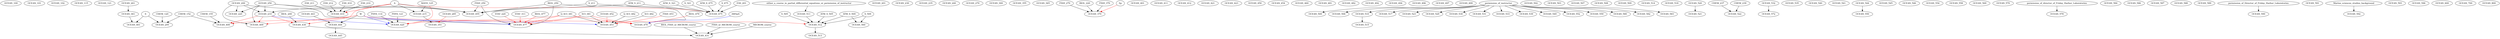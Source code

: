 digraph G {
    OCEAN_100;
    OCEAN_101;
    OCEAN_102;
    OCEAN_115;
    OCEAN_121;
    OCEAN_200;
    OCEAN_201;
    edge [color=black];
    OCEAN_200 -> OCEAN_210;
    OCEAN_250 -> OCEAN_210;
    A -> OCEAN_210;
    edge [color=black];
    MATH_125 -> OCEAN_215;
    A -> OCEAN_215;
    edge [color=black];
    OCEAN_200 -> OCEAN_220;
    OCEAN_250 -> OCEAN_220;
    OCEAN_230;
    OCEAN_235;
    OCEAN_240;
    OCEAN_250;
    OCEAN_261;
    OCEAN_270;
    OCEAN_285;
    edge [color=black];
    CHEM_152 -> OCEAN_295;
    CHEM_120 -> OCEAN_295;
    S -> OCEAN_295;
    OCEAN_300;
    edge [color=black];
    OCEAN_215 -> OCEAN_351;
    edge [color=red];
    OCEAN_285 -> OCEAN_351;
    OCEAN_355;
    edge [color=black];
    OCEAN_261 -> OCEAN_361;
    OCEAN_365;
    edge [color=black];
    FISH_270 -> OCEAN_370;
    BIOL_220 -> OCEAN_370;
    FISH_370 -> OCEAN_370;
    edge [color=red];
    Sp -> OCEAN_370;
    edge [color=black];
    CHEM_152 -> OCEAN_400;
    CHEM_155 -> OCEAN_400;
    edge [color=red];
    OCEAN_210 -> OCEAN_400;
    W -> OCEAN_400;
    OCEAN_401;
    edge [color=black];
    OCEAN_200 -> OCEAN_409;
    OCEAN_250 -> OCEAN_409;
    edge [color=red];
    OCEAN_210 -> OCEAN_409;
    W -> OCEAN_409;
    edge [color=black];
    ESS_210 -> OCEAN_410;
    ESS_211 -> OCEAN_410;
    ESS_212 -> OCEAN_410;
    ESS_410 -> OCEAN_410;
    edge [color=red];
    A -> OCEAN_410;
    OCEAN_411;
    OCEAN_412;
    edge [color=black];
    PHYS_114 -> OCEAN_420;
    PHYS_121 -> OCEAN_420;
    edge [color=red];
    MATH_125 -> OCEAN_420;
    Q_SCI_381 -> OCEAN_420;
    SCI_381 -> OCEAN_420;
    edge [color=blue];
    OCEAN_210 -> OCEAN_420;
    W -> OCEAN_420;
    OCEAN_421;
    OCEAN_423;
    edge [color=black];
    BIOL_200 -> OCEAN_430;
    edge [color=red];
    OCEAN_210 -> OCEAN_430;
    A -> OCEAN_430;
    edge [color=black];
    OCEAN_430 -> OCEAN_431;
    BIOL_FISH_or_MICROM_course -> OCEAN_431;
    FISH_or_MICROM_course -> OCEAN_431;
    MICROM_course -> OCEAN_431;
    OCEAN_443;
    edge [color=black];
    OCEAN_443 -> OCEAN_444;
    W -> OCEAN_444;
    edge [color=black];
    OCEAN_444 -> OCEAN_445;
    OCEAN_450;
    OCEAN_452;
    edge [color=black];
    Q_SCI_381 -> OCEAN_453;
    SCI_381 -> OCEAN_453;
    Q_SCI_482 -> OCEAN_453;
    SCI_482 -> OCEAN_453;
    edge [color=red];
    OCEAN_452 -> OCEAN_453;
    FISH_453 -> OCEAN_453;
    edge [color=blue];
    W -> OCEAN_453;
    OCEAN_454;
    edge [color=black];
    OCEAN_200 -> OCEAN_455;
    FISH_250 -> OCEAN_455;
    OCEAN_250 -> OCEAN_455;
    BIOL_250 -> OCEAN_455;
    ATM_S_211 -> OCEAN_455;
    S_211 -> OCEAN_455;
    A -> OCEAN_455;
    OCEAN_460;
    edge [color=black];
    OCEAN_361 -> OCEAN_461;
    S -> OCEAN_461;
    edge [color=black];
    ESS_201 -> OCEAN_475;
    ATM_S_211 -> OCEAN_475;
    S_211 -> OCEAN_475;
    ATM_S_321 -> OCEAN_475;
    S_321 -> OCEAN_475;
    ATM_S_475 -> OCEAN_475;
    S_475 -> OCEAN_475;
    edge [color=red];
    A -> OCEAN_475;
    edge [color=black];
    FISH_250 -> OCEAN_477;
    OCEAN_250 -> OCEAN_477;
    BIOL_250 -> OCEAN_477;
    edge [color=red];
    Q_SCI_381 -> OCEAN_477;
    SCI_381 -> OCEAN_477;
    STAT_220 -> OCEAN_477;
    STAT_311 -> OCEAN_477;
    BIOL_477 -> OCEAN_477;
    edge [color=blue];
    W -> OCEAN_477;
    edge [color=black];
    BIOL_250 -> OCEAN_479;
    edge [color=red];
    Q_SCI_381 -> OCEAN_479;
    SCI_381 -> OCEAN_479;
    BIOL_479 -> OCEAN_479;
    edge [color=blue];
    AWSpS -> OCEAN_479;
    OCEAN_481;
    OCEAN_482;
    OCEAN_492;
    OCEAN_494;
    OCEAN_496;
    OCEAN_497;
    OCEAN_499;
    edge [color=black];
    permission_of_instructor -> OCEAN_500;
    OCEAN_502;
    OCEAN_503;
    edge [color=black];
    permission_of_instructor -> OCEAN_506;
    OCEAN_507;
    OCEAN_508;
    OCEAN_509;
    edge [color=black];
    permission_of_instructor -> OCEAN_510;
    edge [color=black];
    either_a_course_in_partial_differential_equations_or_permission_of_instructor -> OCEAN_511;
    edge [color=black];
    OCEAN_511 -> OCEAN_512;
    ATM_S_505 -> OCEAN_512;
    S_505 -> OCEAN_512;
    ATM_S_509 -> OCEAN_512;
    S_509 -> OCEAN_512;
    edge [color=red];
    W -> OCEAN_512;
    edge [color=black];
    OCEAN_512 -> OCEAN_513;
    OCEAN_514;
    edge [color=black];
    OCEAN_510 -> OCEAN_515;
    edge [color=black];
    permission_of_instructor -> OCEAN_517;
    OCEAN_518;
    OCEAN_520;
    edge [color=black];
    OCEAN_520 -> OCEAN_521;
    edge [color=black];
    CHEM_237 -> OCEAN_522;
    CHEM_239 -> OCEAN_522;
    edge [color=black];
    permission_of_instructor -> OCEAN_523;
    edge [color=black];
    permission_of_instructor -> OCEAN_529;
    edge [color=black];
    permission_of_instructor -> OCEAN_530;
    edge [color=black];
    permission_of_instructor -> OCEAN_531;
    OCEAN_532;
    edge [color=black];
    permission_of_instructor -> OCEAN_533;
    OCEAN_535;
    edge [color=black];
    permission_of_instructor -> OCEAN_539;
    OCEAN_540;
    OCEAN_541;
    OCEAN_544;
    OCEAN_545;
    OCEAN_546;
    edge [color=black];
    permission_of_instructor -> OCEAN_549;
    edge [color=black];
    OCEAN_544 -> OCEAN_550;
    edge [color=black];
    permission_of_instructor -> OCEAN_552;
    OCEAN_554;
    OCEAN_558;
    edge [color=black];
    permission_of_instructor -> OCEAN_559;
    edge [color=black];
    ATM_S_509 -> OCEAN_560;
    S_509 -> OCEAN_560;
    OCEAN_569;
    OCEAN_570;
    edge [color=black];
    OCEAN_532 -> OCEAN_572;
    edge [color=black];
    permission_of_director_of_Friday_Harbor_Laboratories -> OCEAN_578;
    edge [color=black];
    permission_of_instructor -> OCEAN_580;
    edge [color=black];
    permission_of_instructor -> OCEAN_582;
    edge [color=black];
    permission_of_instructor -> OCEAN_583;
    OCEAN_584;
    OCEAN_586;
    OCEAN_587;
    OCEAN_588;
    OCEAN_589;
    edge [color=black];
    permission_of_Director_of_Friday_Harbor_Laboratories -> OCEAN_590;
    OCEAN_591;
    edge [color=black];
    Marine_sciences_studies_background -> OCEAN_592;
    OCEAN_593;
    OCEAN_596;
    OCEAN_600;
    OCEAN_700;
    OCEAN_800;
}
